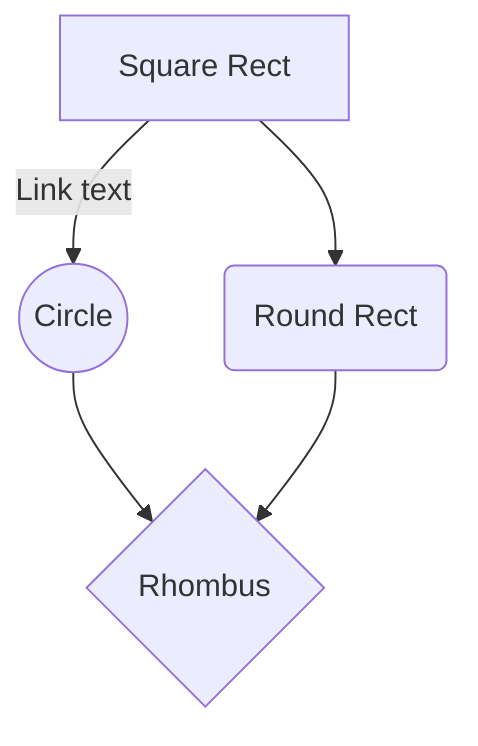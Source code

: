 graph TD
    A[Square Rect] -- Link text --> B((Circle))
    A --> C(Round Rect)
    B --> D{Rhombus}
    C --> D